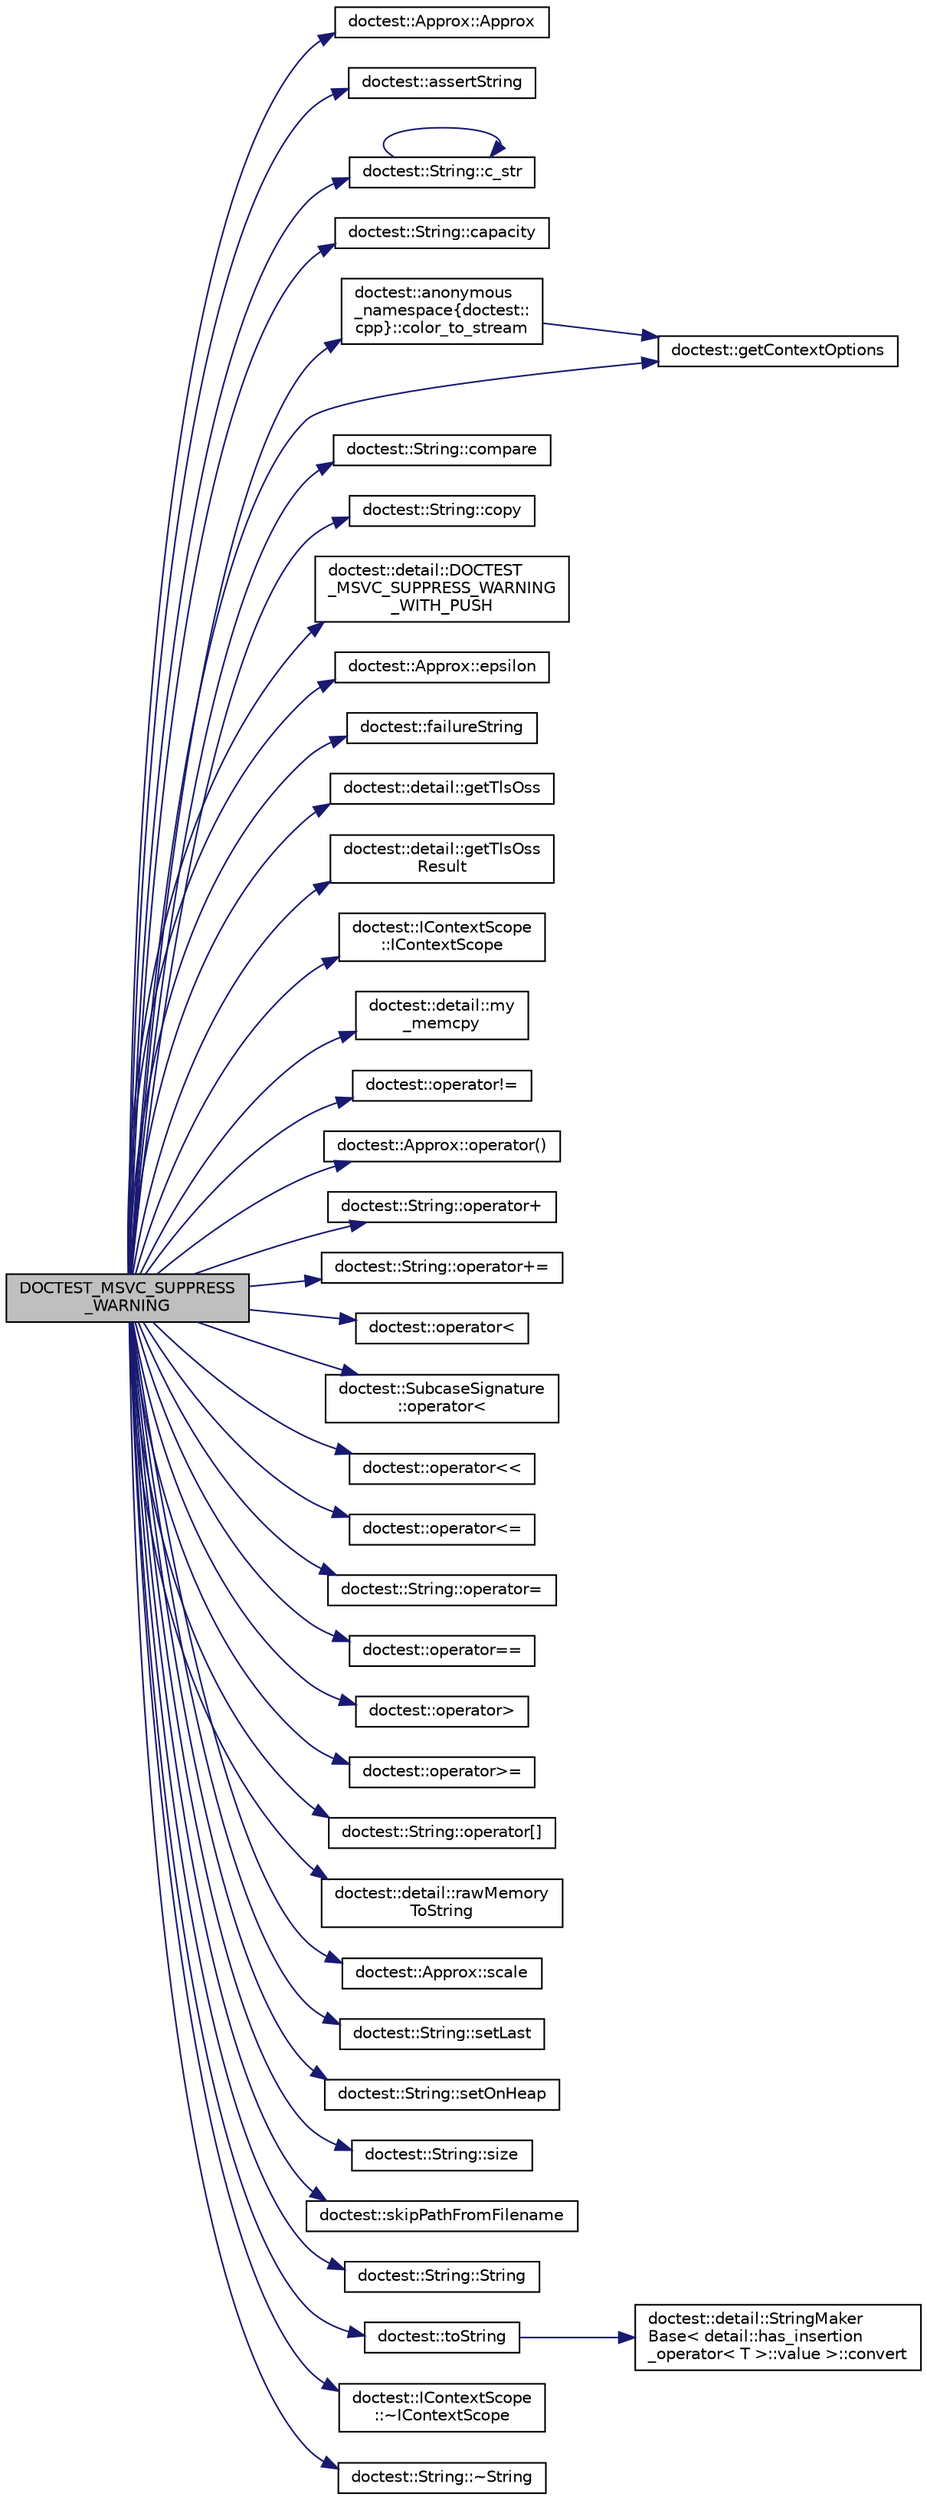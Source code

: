 digraph "DOCTEST_MSVC_SUPPRESS_WARNING"
{
 // LATEX_PDF_SIZE
  edge [fontname="Helvetica",fontsize="10",labelfontname="Helvetica",labelfontsize="10"];
  node [fontname="Helvetica",fontsize="10",shape=record];
  rankdir="LR";
  Node1 [label="DOCTEST_MSVC_SUPPRESS\l_WARNING",height=0.2,width=0.4,color="black", fillcolor="grey75", style="filled", fontcolor="black",tooltip=" "];
  Node1 -> Node2 [color="midnightblue",fontsize="10",style="solid",fontname="Helvetica"];
  Node2 [label="doctest::Approx::Approx",height=0.2,width=0.4,color="black", fillcolor="white", style="filled",URL="$classdoctest_1_1_approx.html#a86f0d1b44c1cf095697f23ccdab00802",tooltip=" "];
  Node1 -> Node3 [color="midnightblue",fontsize="10",style="solid",fontname="Helvetica"];
  Node3 [label="doctest::assertString",height=0.2,width=0.4,color="black", fillcolor="white", style="filled",URL="$namespacedoctest.html#ab56f4f5033407b30858e190309901ff2",tooltip=" "];
  Node1 -> Node4 [color="midnightblue",fontsize="10",style="solid",fontname="Helvetica"];
  Node4 [label="doctest::String::c_str",height=0.2,width=0.4,color="black", fillcolor="white", style="filled",URL="$classdoctest_1_1_string.html#a607c6977b193fecf29622110e6081625",tooltip=" "];
  Node4 -> Node4 [color="midnightblue",fontsize="10",style="solid",fontname="Helvetica"];
  Node1 -> Node5 [color="midnightblue",fontsize="10",style="solid",fontname="Helvetica"];
  Node5 [label="doctest::String::capacity",height=0.2,width=0.4,color="black", fillcolor="white", style="filled",URL="$classdoctest_1_1_string.html#adad8703f08950d173d2cb1426391fcdf",tooltip=" "];
  Node1 -> Node6 [color="midnightblue",fontsize="10",style="solid",fontname="Helvetica"];
  Node6 [label="doctest::anonymous\l_namespace\{doctest::\lcpp\}::color_to_stream",height=0.2,width=0.4,color="black", fillcolor="white", style="filled",URL="$namespacedoctest_1_1anonymous__namespace_02doctest_8cpp_03.html#aeef4a2cbdd18f8b1d9c723e5fb441af6",tooltip=" "];
  Node6 -> Node7 [color="midnightblue",fontsize="10",style="solid",fontname="Helvetica"];
  Node7 [label="doctest::getContextOptions",height=0.2,width=0.4,color="black", fillcolor="white", style="filled",URL="$namespacedoctest.html#a426c38f4b2561bf6cfb10a370bddc3da",tooltip=" "];
  Node1 -> Node8 [color="midnightblue",fontsize="10",style="solid",fontname="Helvetica"];
  Node8 [label="doctest::String::compare",height=0.2,width=0.4,color="black", fillcolor="white", style="filled",URL="$classdoctest_1_1_string.html#aef87d1f106d32d8c31af87335b44164d",tooltip=" "];
  Node1 -> Node9 [color="midnightblue",fontsize="10",style="solid",fontname="Helvetica"];
  Node9 [label="doctest::String::copy",height=0.2,width=0.4,color="black", fillcolor="white", style="filled",URL="$classdoctest_1_1_string.html#a9adde1fae310e0d1a394cc1383495572",tooltip=" "];
  Node1 -> Node10 [color="midnightblue",fontsize="10",style="solid",fontname="Helvetica"];
  Node10 [label="doctest::detail::DOCTEST\l_MSVC_SUPPRESS_WARNING\l_WITH_PUSH",height=0.2,width=0.4,color="black", fillcolor="white", style="filled",URL="$namespacedoctest_1_1detail.html#aaeabe9bfc5ec6b94d8679e8d66d82fb1",tooltip=" "];
  Node1 -> Node11 [color="midnightblue",fontsize="10",style="solid",fontname="Helvetica"];
  Node11 [label="doctest::Approx::epsilon",height=0.2,width=0.4,color="black", fillcolor="white", style="filled",URL="$classdoctest_1_1_approx.html#af8df6b0af00fd875e5b6a0c30b86f636",tooltip=" "];
  Node1 -> Node12 [color="midnightblue",fontsize="10",style="solid",fontname="Helvetica"];
  Node12 [label="doctest::failureString",height=0.2,width=0.4,color="black", fillcolor="white", style="filled",URL="$namespacedoctest.html#aecddb31b1dc613674128b2b386493385",tooltip=" "];
  Node1 -> Node7 [color="midnightblue",fontsize="10",style="solid",fontname="Helvetica"];
  Node1 -> Node13 [color="midnightblue",fontsize="10",style="solid",fontname="Helvetica"];
  Node13 [label="doctest::detail::getTlsOss",height=0.2,width=0.4,color="black", fillcolor="white", style="filled",URL="$namespacedoctest_1_1detail.html#ab4df12a4ff9fad5f16edcc1c54f6c4fc",tooltip=" "];
  Node1 -> Node14 [color="midnightblue",fontsize="10",style="solid",fontname="Helvetica"];
  Node14 [label="doctest::detail::getTlsOss\lResult",height=0.2,width=0.4,color="black", fillcolor="white", style="filled",URL="$namespacedoctest_1_1detail.html#a7b0b3df5fe79d7ffa8fa138201476df1",tooltip=" "];
  Node1 -> Node15 [color="midnightblue",fontsize="10",style="solid",fontname="Helvetica"];
  Node15 [label="doctest::IContextScope\l::IContextScope",height=0.2,width=0.4,color="black", fillcolor="white", style="filled",URL="$structdoctest_1_1_i_context_scope.html#a067a2f9a9e53b010eb7b0a2ab88c76fd",tooltip=" "];
  Node1 -> Node16 [color="midnightblue",fontsize="10",style="solid",fontname="Helvetica"];
  Node16 [label="doctest::detail::my\l_memcpy",height=0.2,width=0.4,color="black", fillcolor="white", style="filled",URL="$namespacedoctest_1_1detail.html#a4027cb5407ce2ff132645e89bba97010",tooltip=" "];
  Node1 -> Node17 [color="midnightblue",fontsize="10",style="solid",fontname="Helvetica"];
  Node17 [label="doctest::operator!=",height=0.2,width=0.4,color="black", fillcolor="white", style="filled",URL="$namespacedoctest.html#ab9a88e4c19857cd86a0f037d27bcad72",tooltip=" "];
  Node1 -> Node18 [color="midnightblue",fontsize="10",style="solid",fontname="Helvetica"];
  Node18 [label="doctest::Approx::operator()",height=0.2,width=0.4,color="black", fillcolor="white", style="filled",URL="$classdoctest_1_1_approx.html#aae907c5ea1c4ac94e134db9e35da7dce",tooltip=" "];
  Node1 -> Node19 [color="midnightblue",fontsize="10",style="solid",fontname="Helvetica"];
  Node19 [label="doctest::String::operator+",height=0.2,width=0.4,color="black", fillcolor="white", style="filled",URL="$classdoctest_1_1_string.html#a6ddb6cf1b744a0ae1d4e26b3c8dfa827",tooltip=" "];
  Node1 -> Node20 [color="midnightblue",fontsize="10",style="solid",fontname="Helvetica"];
  Node20 [label="doctest::String::operator+=",height=0.2,width=0.4,color="black", fillcolor="white", style="filled",URL="$classdoctest_1_1_string.html#ad1df797f12cd140e3d1739f2b30b64d2",tooltip=" "];
  Node1 -> Node21 [color="midnightblue",fontsize="10",style="solid",fontname="Helvetica"];
  Node21 [label="doctest::operator\<",height=0.2,width=0.4,color="black", fillcolor="white", style="filled",URL="$namespacedoctest.html#afa15b277b9a277793b7adf129e0128d9",tooltip=" "];
  Node1 -> Node22 [color="midnightblue",fontsize="10",style="solid",fontname="Helvetica"];
  Node22 [label="doctest::SubcaseSignature\l::operator\<",height=0.2,width=0.4,color="black", fillcolor="white", style="filled",URL="$structdoctest_1_1_subcase_signature.html#a07364f9dddf615f51e15f09b994d4bef",tooltip=" "];
  Node1 -> Node23 [color="midnightblue",fontsize="10",style="solid",fontname="Helvetica"];
  Node23 [label="doctest::operator\<\<",height=0.2,width=0.4,color="black", fillcolor="white", style="filled",URL="$namespacedoctest.html#a7817aba561f42fc42fdccb1b312c7678",tooltip=" "];
  Node1 -> Node24 [color="midnightblue",fontsize="10",style="solid",fontname="Helvetica"];
  Node24 [label="doctest::operator\<=",height=0.2,width=0.4,color="black", fillcolor="white", style="filled",URL="$namespacedoctest.html#a27c6c308e814ad9384499bafc03f9e39",tooltip=" "];
  Node1 -> Node25 [color="midnightblue",fontsize="10",style="solid",fontname="Helvetica"];
  Node25 [label="doctest::String::operator=",height=0.2,width=0.4,color="black", fillcolor="white", style="filled",URL="$classdoctest_1_1_string.html#a1979700c536cfe9b5fecc328245f74ca",tooltip=" "];
  Node1 -> Node26 [color="midnightblue",fontsize="10",style="solid",fontname="Helvetica"];
  Node26 [label="doctest::operator==",height=0.2,width=0.4,color="black", fillcolor="white", style="filled",URL="$namespacedoctest.html#ae332e5e775f83a532884303780f79f9f",tooltip=" "];
  Node1 -> Node27 [color="midnightblue",fontsize="10",style="solid",fontname="Helvetica"];
  Node27 [label="doctest::operator\>",height=0.2,width=0.4,color="black", fillcolor="white", style="filled",URL="$namespacedoctest.html#acef5990b03a973c74ff2dd6cfc112913",tooltip=" "];
  Node1 -> Node28 [color="midnightblue",fontsize="10",style="solid",fontname="Helvetica"];
  Node28 [label="doctest::operator\>=",height=0.2,width=0.4,color="black", fillcolor="white", style="filled",URL="$namespacedoctest.html#ac32accb42e937cf870de2f6865ea236a",tooltip=" "];
  Node1 -> Node29 [color="midnightblue",fontsize="10",style="solid",fontname="Helvetica"];
  Node29 [label="doctest::String::operator[]",height=0.2,width=0.4,color="black", fillcolor="white", style="filled",URL="$classdoctest_1_1_string.html#adf69290bc23e8c7bf60a9bcf765ebc10",tooltip=" "];
  Node1 -> Node30 [color="midnightblue",fontsize="10",style="solid",fontname="Helvetica"];
  Node30 [label="doctest::detail::rawMemory\lToString",height=0.2,width=0.4,color="black", fillcolor="white", style="filled",URL="$namespacedoctest_1_1detail.html#adb894f73b88fb3b39d6c48d80451f5ff",tooltip=" "];
  Node1 -> Node31 [color="midnightblue",fontsize="10",style="solid",fontname="Helvetica"];
  Node31 [label="doctest::Approx::scale",height=0.2,width=0.4,color="black", fillcolor="white", style="filled",URL="$classdoctest_1_1_approx.html#a62185fd4c09a63dab61bd893574d8473",tooltip=" "];
  Node1 -> Node32 [color="midnightblue",fontsize="10",style="solid",fontname="Helvetica"];
  Node32 [label="doctest::String::setLast",height=0.2,width=0.4,color="black", fillcolor="white", style="filled",URL="$classdoctest_1_1_string.html#a801d3d8ba364be7e05f0e27447521b8b",tooltip=" "];
  Node1 -> Node33 [color="midnightblue",fontsize="10",style="solid",fontname="Helvetica"];
  Node33 [label="doctest::String::setOnHeap",height=0.2,width=0.4,color="black", fillcolor="white", style="filled",URL="$classdoctest_1_1_string.html#acd24518770a530bbfd6cd21297ada407",tooltip=" "];
  Node1 -> Node34 [color="midnightblue",fontsize="10",style="solid",fontname="Helvetica"];
  Node34 [label="doctest::String::size",height=0.2,width=0.4,color="black", fillcolor="white", style="filled",URL="$classdoctest_1_1_string.html#a9fbc7b09f1660b236f12fc2adce6183d",tooltip=" "];
  Node1 -> Node35 [color="midnightblue",fontsize="10",style="solid",fontname="Helvetica"];
  Node35 [label="doctest::skipPathFromFilename",height=0.2,width=0.4,color="black", fillcolor="white", style="filled",URL="$namespacedoctest.html#a360d10b305d4e64d753e99484308edbd",tooltip=" "];
  Node1 -> Node36 [color="midnightblue",fontsize="10",style="solid",fontname="Helvetica"];
  Node36 [label="doctest::String::String",height=0.2,width=0.4,color="black", fillcolor="white", style="filled",URL="$classdoctest_1_1_string.html#ab18d26f6c9e728c2fac77a501b8ca5f5",tooltip=" "];
  Node1 -> Node37 [color="midnightblue",fontsize="10",style="solid",fontname="Helvetica"];
  Node37 [label="doctest::toString",height=0.2,width=0.4,color="black", fillcolor="white", style="filled",URL="$namespacedoctest.html#a468ff6c2b0a692bcf88a7a97a5de0a53",tooltip=" "];
  Node37 -> Node38 [color="midnightblue",fontsize="10",style="solid",fontname="Helvetica"];
  Node38 [label="doctest::detail::StringMaker\lBase\< detail::has_insertion\l_operator\< T \>::value \>::convert",height=0.2,width=0.4,color="black", fillcolor="white", style="filled",URL="$structdoctest_1_1detail_1_1_string_maker_base.html#a67d29f2a5de9a522d8e8607c1a39db9b",tooltip=" "];
  Node1 -> Node39 [color="midnightblue",fontsize="10",style="solid",fontname="Helvetica"];
  Node39 [label="doctest::IContextScope\l::~IContextScope",height=0.2,width=0.4,color="black", fillcolor="white", style="filled",URL="$structdoctest_1_1_i_context_scope.html#aa99357c233d6a040451628bc6a6c6c2e",tooltip=" "];
  Node1 -> Node40 [color="midnightblue",fontsize="10",style="solid",fontname="Helvetica"];
  Node40 [label="doctest::String::~String",height=0.2,width=0.4,color="black", fillcolor="white", style="filled",URL="$classdoctest_1_1_string.html#af5dce5deeb8f25a4866efdff75e92975",tooltip=" "];
}

